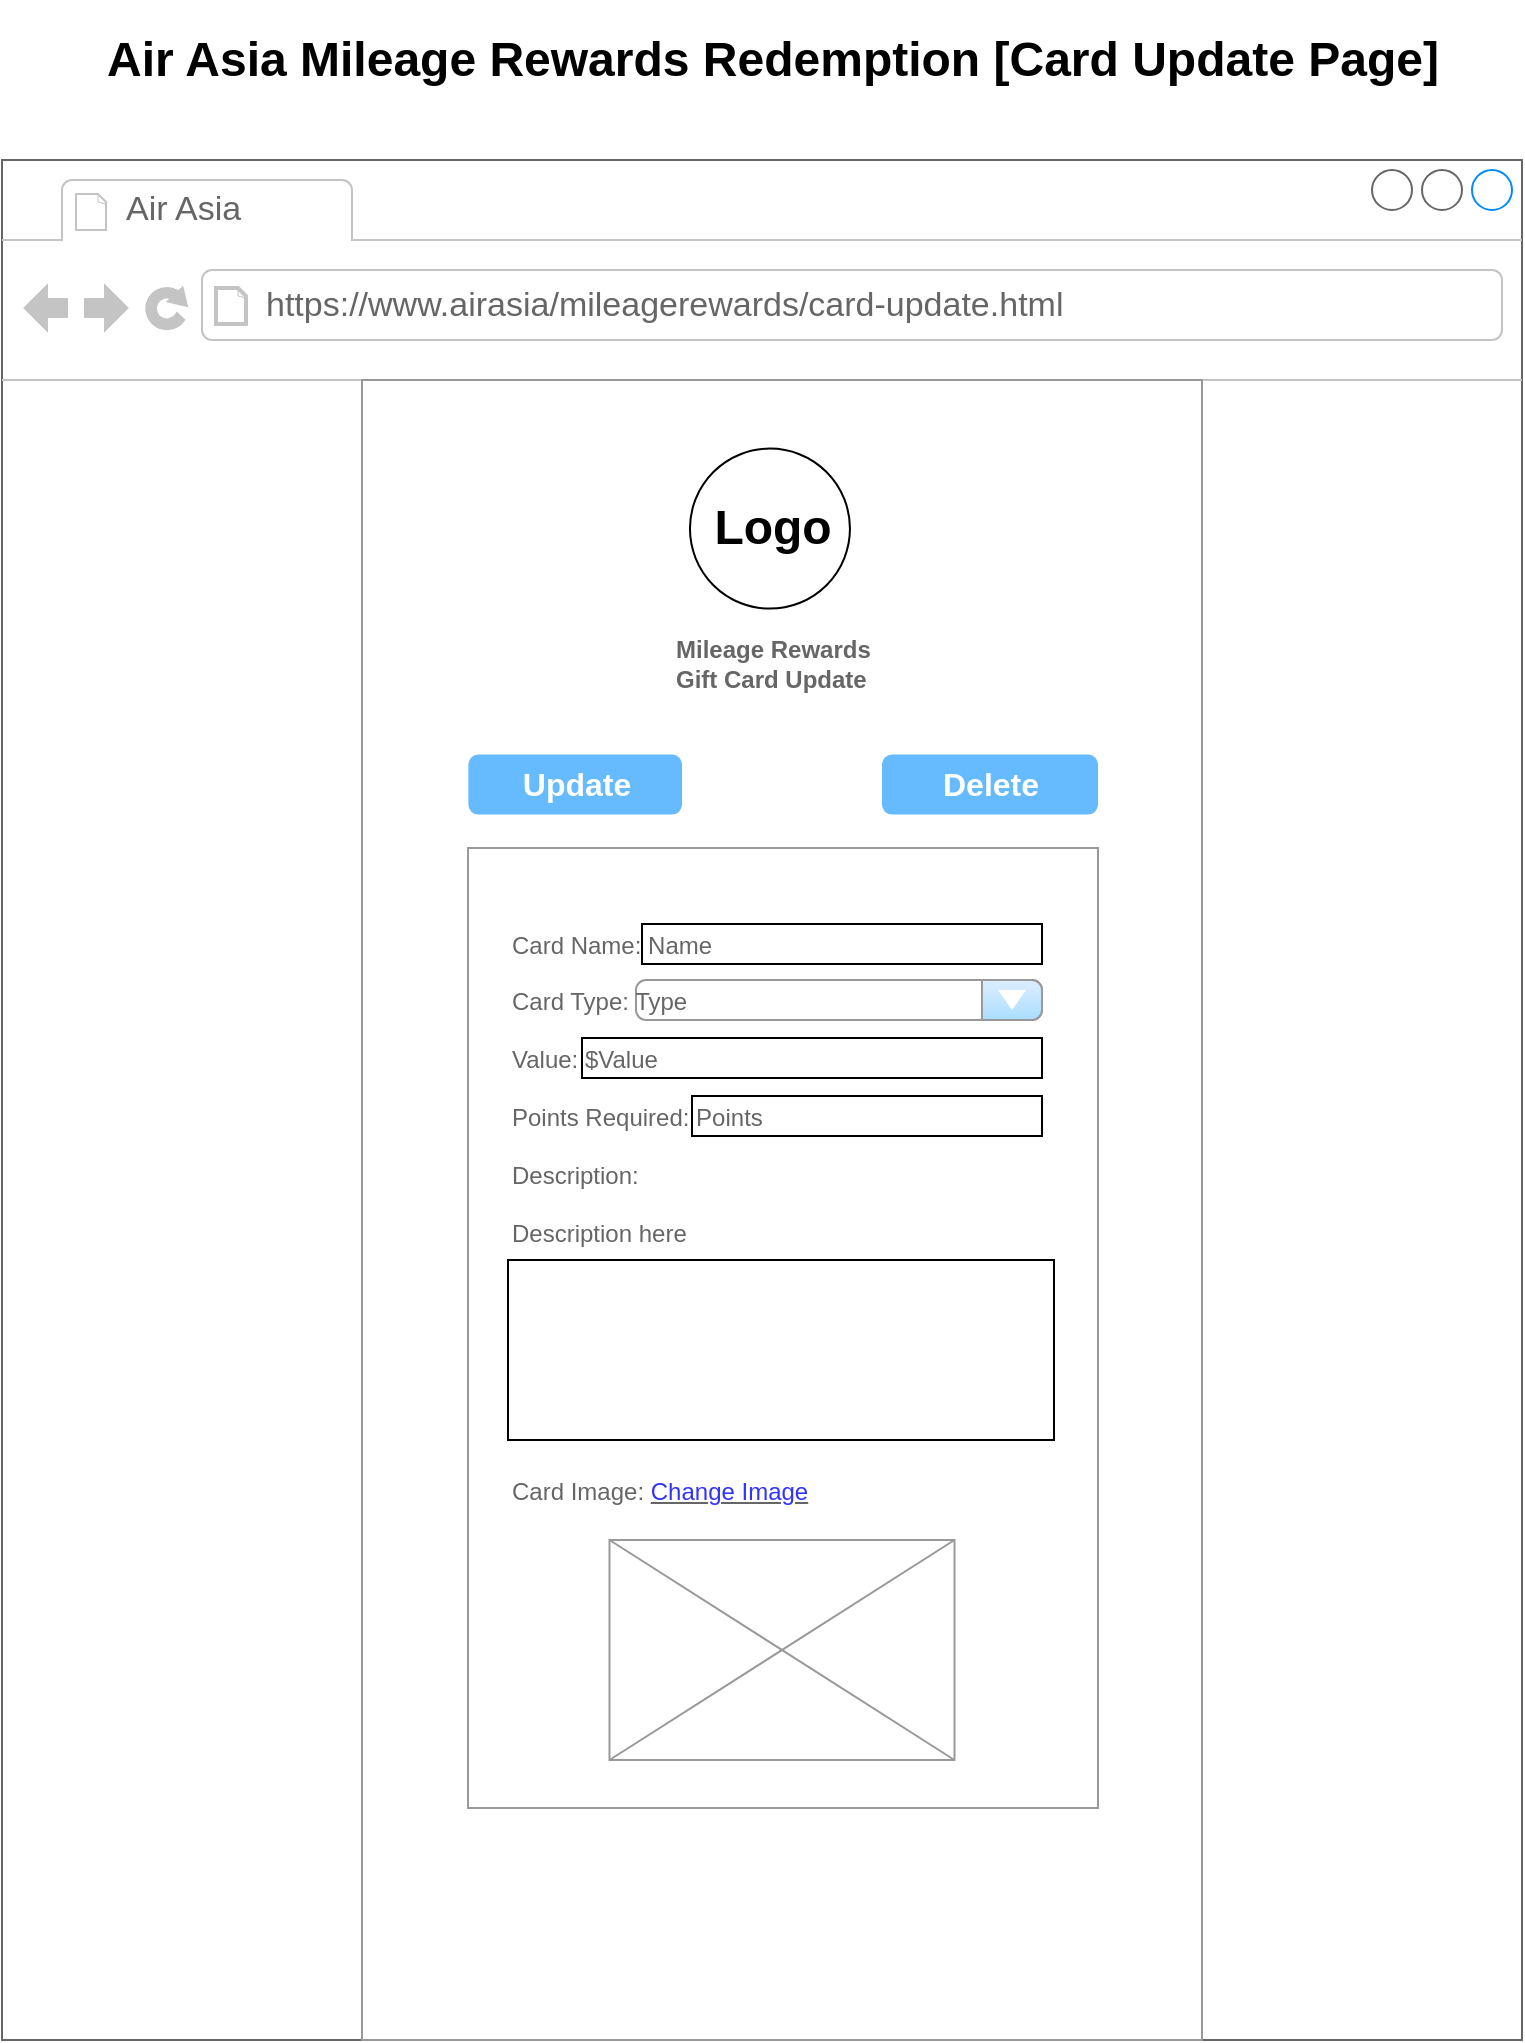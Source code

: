 <mxfile version="24.7.17">
  <diagram name="Page-1" id="NnzCPU4jdw6WGRF6h25n">
    <mxGraphModel dx="1232" dy="1097" grid="1" gridSize="10" guides="1" tooltips="1" connect="1" arrows="1" fold="1" page="1" pageScale="1" pageWidth="850" pageHeight="1100" math="0" shadow="0">
      <root>
        <mxCell id="0" />
        <mxCell id="1" parent="0" />
        <mxCell id="0Q2YxZxZt9qDFUoyfMHc-2" value="" style="strokeWidth=1;shadow=0;dashed=0;align=center;html=1;shape=mxgraph.mockup.containers.browserWindow;rSize=0;strokeColor=#666666;strokeColor2=#008cff;strokeColor3=#c4c4c4;mainText=,;recursiveResize=0;" vertex="1" parent="1">
          <mxGeometry x="40" y="120" width="760" height="940" as="geometry" />
        </mxCell>
        <mxCell id="0Q2YxZxZt9qDFUoyfMHc-3" value="Air Asia" style="strokeWidth=1;shadow=0;dashed=0;align=center;html=1;shape=mxgraph.mockup.containers.anchor;fontSize=17;fontColor=#666666;align=left;whiteSpace=wrap;" vertex="1" parent="0Q2YxZxZt9qDFUoyfMHc-2">
          <mxGeometry x="60" y="12" width="110" height="26" as="geometry" />
        </mxCell>
        <mxCell id="0Q2YxZxZt9qDFUoyfMHc-4" value="https://www.airasia/mileagerewards/card-update.html" style="strokeWidth=1;shadow=0;dashed=0;align=center;html=1;shape=mxgraph.mockup.containers.anchor;rSize=0;fontSize=17;fontColor=#666666;align=left;" vertex="1" parent="0Q2YxZxZt9qDFUoyfMHc-2">
          <mxGeometry x="130" y="60" width="250" height="26" as="geometry" />
        </mxCell>
        <mxCell id="0Q2YxZxZt9qDFUoyfMHc-5" value="" style="strokeWidth=1;shadow=0;dashed=0;align=center;html=1;shape=mxgraph.mockup.forms.rrect;rSize=0;strokeColor=#999999;fillColor=#ffffff;" vertex="1" parent="0Q2YxZxZt9qDFUoyfMHc-2">
          <mxGeometry x="180" y="110" width="420" height="830" as="geometry" />
        </mxCell>
        <mxCell id="0Q2YxZxZt9qDFUoyfMHc-6" value="&lt;b&gt;Mileage Rewards&lt;/b&gt;&lt;div&gt;&lt;b&gt;Gift Card Update&lt;/b&gt;&lt;/div&gt;" style="strokeWidth=1;shadow=0;dashed=0;align=center;html=1;shape=mxgraph.mockup.forms.anchor;fontSize=12;fontColor=#666666;align=left;resizeWidth=1;spacingLeft=0;" vertex="1" parent="0Q2YxZxZt9qDFUoyfMHc-5">
          <mxGeometry width="273" height="40" relative="1" as="geometry">
            <mxPoint x="155" y="122" as="offset" />
          </mxGeometry>
        </mxCell>
        <mxCell id="0Q2YxZxZt9qDFUoyfMHc-7" value="" style="strokeWidth=1;shadow=0;dashed=0;align=center;html=1;shape=mxgraph.mockup.forms.rrect;rSize=0;strokeColor=#999999;fontColor=#666666;align=left;spacingLeft=5;resizeWidth=1;" vertex="1" parent="0Q2YxZxZt9qDFUoyfMHc-5">
          <mxGeometry width="315" height="480" relative="1" as="geometry">
            <mxPoint x="53" y="234" as="offset" />
          </mxGeometry>
        </mxCell>
        <mxCell id="0Q2YxZxZt9qDFUoyfMHc-9" value="" style="ellipse;whiteSpace=wrap;html=1;aspect=fixed;" vertex="1" parent="0Q2YxZxZt9qDFUoyfMHc-5">
          <mxGeometry x="163.98" y="34.303" width="80" height="80" as="geometry" />
        </mxCell>
        <mxCell id="0Q2YxZxZt9qDFUoyfMHc-10" value="Logo" style="text;strokeColor=none;fillColor=none;html=1;fontSize=24;fontStyle=1;verticalAlign=middle;align=center;" vertex="1" parent="0Q2YxZxZt9qDFUoyfMHc-5">
          <mxGeometry x="100" y="51.61" width="210" height="45.39" as="geometry" />
        </mxCell>
        <mxCell id="0Q2YxZxZt9qDFUoyfMHc-11" value="Update" style="strokeWidth=1;shadow=0;dashed=0;align=center;html=1;shape=mxgraph.mockup.forms.rrect;rSize=5;strokeColor=none;fontColor=#ffffff;fillColor=#66bbff;fontSize=16;fontStyle=1;" vertex="1" parent="0Q2YxZxZt9qDFUoyfMHc-5">
          <mxGeometry x="53.18" y="187.3" width="106.82" height="30" as="geometry" />
        </mxCell>
        <mxCell id="0Q2YxZxZt9qDFUoyfMHc-12" value="Delete" style="strokeWidth=1;shadow=0;dashed=0;align=center;html=1;shape=mxgraph.mockup.forms.rrect;rSize=5;strokeColor=none;fontColor=#ffffff;fillColor=#66bbff;fontSize=16;fontStyle=1;" vertex="1" parent="0Q2YxZxZt9qDFUoyfMHc-5">
          <mxGeometry x="260" y="187.3" width="108" height="30" as="geometry" />
        </mxCell>
        <mxCell id="0Q2YxZxZt9qDFUoyfMHc-13" value="" style="verticalLabelPosition=bottom;shadow=0;dashed=0;align=center;html=1;verticalAlign=top;strokeWidth=1;shape=mxgraph.mockup.graphics.simpleIcon;strokeColor=#999999;" vertex="1" parent="0Q2YxZxZt9qDFUoyfMHc-5">
          <mxGeometry x="123.75" y="580" width="172.5" height="110" as="geometry" />
        </mxCell>
        <mxCell id="0Q2YxZxZt9qDFUoyfMHc-14" value="" style="strokeWidth=1;shadow=0;dashed=0;align=center;html=1;shape=mxgraph.mockup.forms.anchor;fontSize=12;fontColor=#666666;align=left;resizeWidth=1;spacingLeft=0;" vertex="1" parent="0Q2YxZxZt9qDFUoyfMHc-5">
          <mxGeometry x="165" y="247" width="90" height="20" as="geometry" />
        </mxCell>
        <mxCell id="0Q2YxZxZt9qDFUoyfMHc-16" value="" style="rounded=0;whiteSpace=wrap;html=1;" vertex="1" parent="0Q2YxZxZt9qDFUoyfMHc-5">
          <mxGeometry x="140" y="272" width="200" height="20" as="geometry" />
        </mxCell>
        <mxCell id="0Q2YxZxZt9qDFUoyfMHc-19" value="" style="rounded=0;whiteSpace=wrap;html=1;" vertex="1" parent="0Q2YxZxZt9qDFUoyfMHc-5">
          <mxGeometry x="165" y="358" width="175" height="20" as="geometry" />
        </mxCell>
        <mxCell id="0Q2YxZxZt9qDFUoyfMHc-18" value="" style="rounded=0;whiteSpace=wrap;html=1;" vertex="1" parent="0Q2YxZxZt9qDFUoyfMHc-5">
          <mxGeometry x="110" y="329" width="230" height="20" as="geometry" />
        </mxCell>
        <mxCell id="0Q2YxZxZt9qDFUoyfMHc-20" value="" style="rounded=0;whiteSpace=wrap;html=1;" vertex="1" parent="0Q2YxZxZt9qDFUoyfMHc-5">
          <mxGeometry x="73" y="440" width="273" height="90" as="geometry" />
        </mxCell>
        <mxCell id="0Q2YxZxZt9qDFUoyfMHc-21" value="" style="strokeWidth=1;shadow=0;dashed=0;align=center;html=1;shape=mxgraph.mockup.forms.comboBox;strokeColor=#999999;fillColor=#ddeeff;align=left;fillColor2=#aaddff;mainText=;fontColor=#666666;fontSize=17;spacingLeft=3;" vertex="1" parent="0Q2YxZxZt9qDFUoyfMHc-5">
          <mxGeometry x="137" y="300" width="203" height="20" as="geometry" />
        </mxCell>
        <mxCell id="0Q2YxZxZt9qDFUoyfMHc-8" value="Card Name: Name&lt;div&gt;&lt;br&gt;&lt;/div&gt;&lt;div&gt;Card Type: Type&lt;/div&gt;&lt;div&gt;&lt;br&gt;&lt;/div&gt;&lt;div&gt;Value: $Value&lt;/div&gt;&lt;div&gt;&lt;br&gt;&lt;/div&gt;&lt;div&gt;Points Required: Points&lt;/div&gt;&lt;div&gt;&lt;br&gt;&lt;/div&gt;&lt;div&gt;Description:&amp;nbsp;&lt;/div&gt;&lt;div&gt;&lt;br&gt;&lt;/div&gt;&lt;div&gt;Description here&lt;/div&gt;&lt;div&gt;&lt;br&gt;&lt;/div&gt;&lt;div&gt;&lt;br&gt;&lt;/div&gt;&lt;div&gt;&lt;br&gt;&lt;/div&gt;&lt;div&gt;&lt;br&gt;&lt;/div&gt;&lt;div&gt;&lt;br&gt;&lt;/div&gt;&lt;div&gt;&lt;br&gt;&lt;/div&gt;&lt;div&gt;&lt;br&gt;&lt;/div&gt;&lt;div&gt;&lt;br&gt;&lt;/div&gt;&lt;div&gt;Card Image: &lt;u&gt;&lt;font color=&quot;#3333ff&quot;&gt;Change Image&lt;/font&gt;&lt;/u&gt;&lt;/div&gt;" style="strokeWidth=1;shadow=0;dashed=0;align=center;html=1;shape=mxgraph.mockup.forms.anchor;fontSize=12;fontColor=#666666;align=left;resizeWidth=1;spacingLeft=0;" vertex="1" parent="0Q2YxZxZt9qDFUoyfMHc-5">
          <mxGeometry width="210" height="130" relative="1" as="geometry">
            <mxPoint x="73" y="354" as="offset" />
          </mxGeometry>
        </mxCell>
        <mxCell id="0Q2YxZxZt9qDFUoyfMHc-15" value="Air Asia Mileage Rewards Redemption [Card Update Page]" style="text;strokeColor=none;fillColor=none;html=1;fontSize=24;fontStyle=1;verticalAlign=middle;align=center;" vertex="1" parent="1">
          <mxGeometry x="375" y="40" width="100" height="60" as="geometry" />
        </mxCell>
      </root>
    </mxGraphModel>
  </diagram>
</mxfile>
